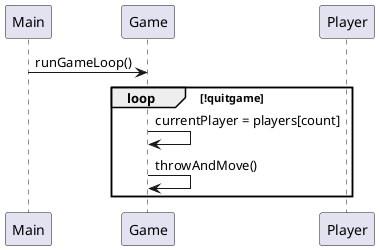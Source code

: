 @startuml

participant Main as main

participant Game as game

participant Player as player

main -> game : runGameLoop()
loop !quitgame
game -> game : currentPlayer = players[count]
game -> game : throwAndMove()

end



@enduml